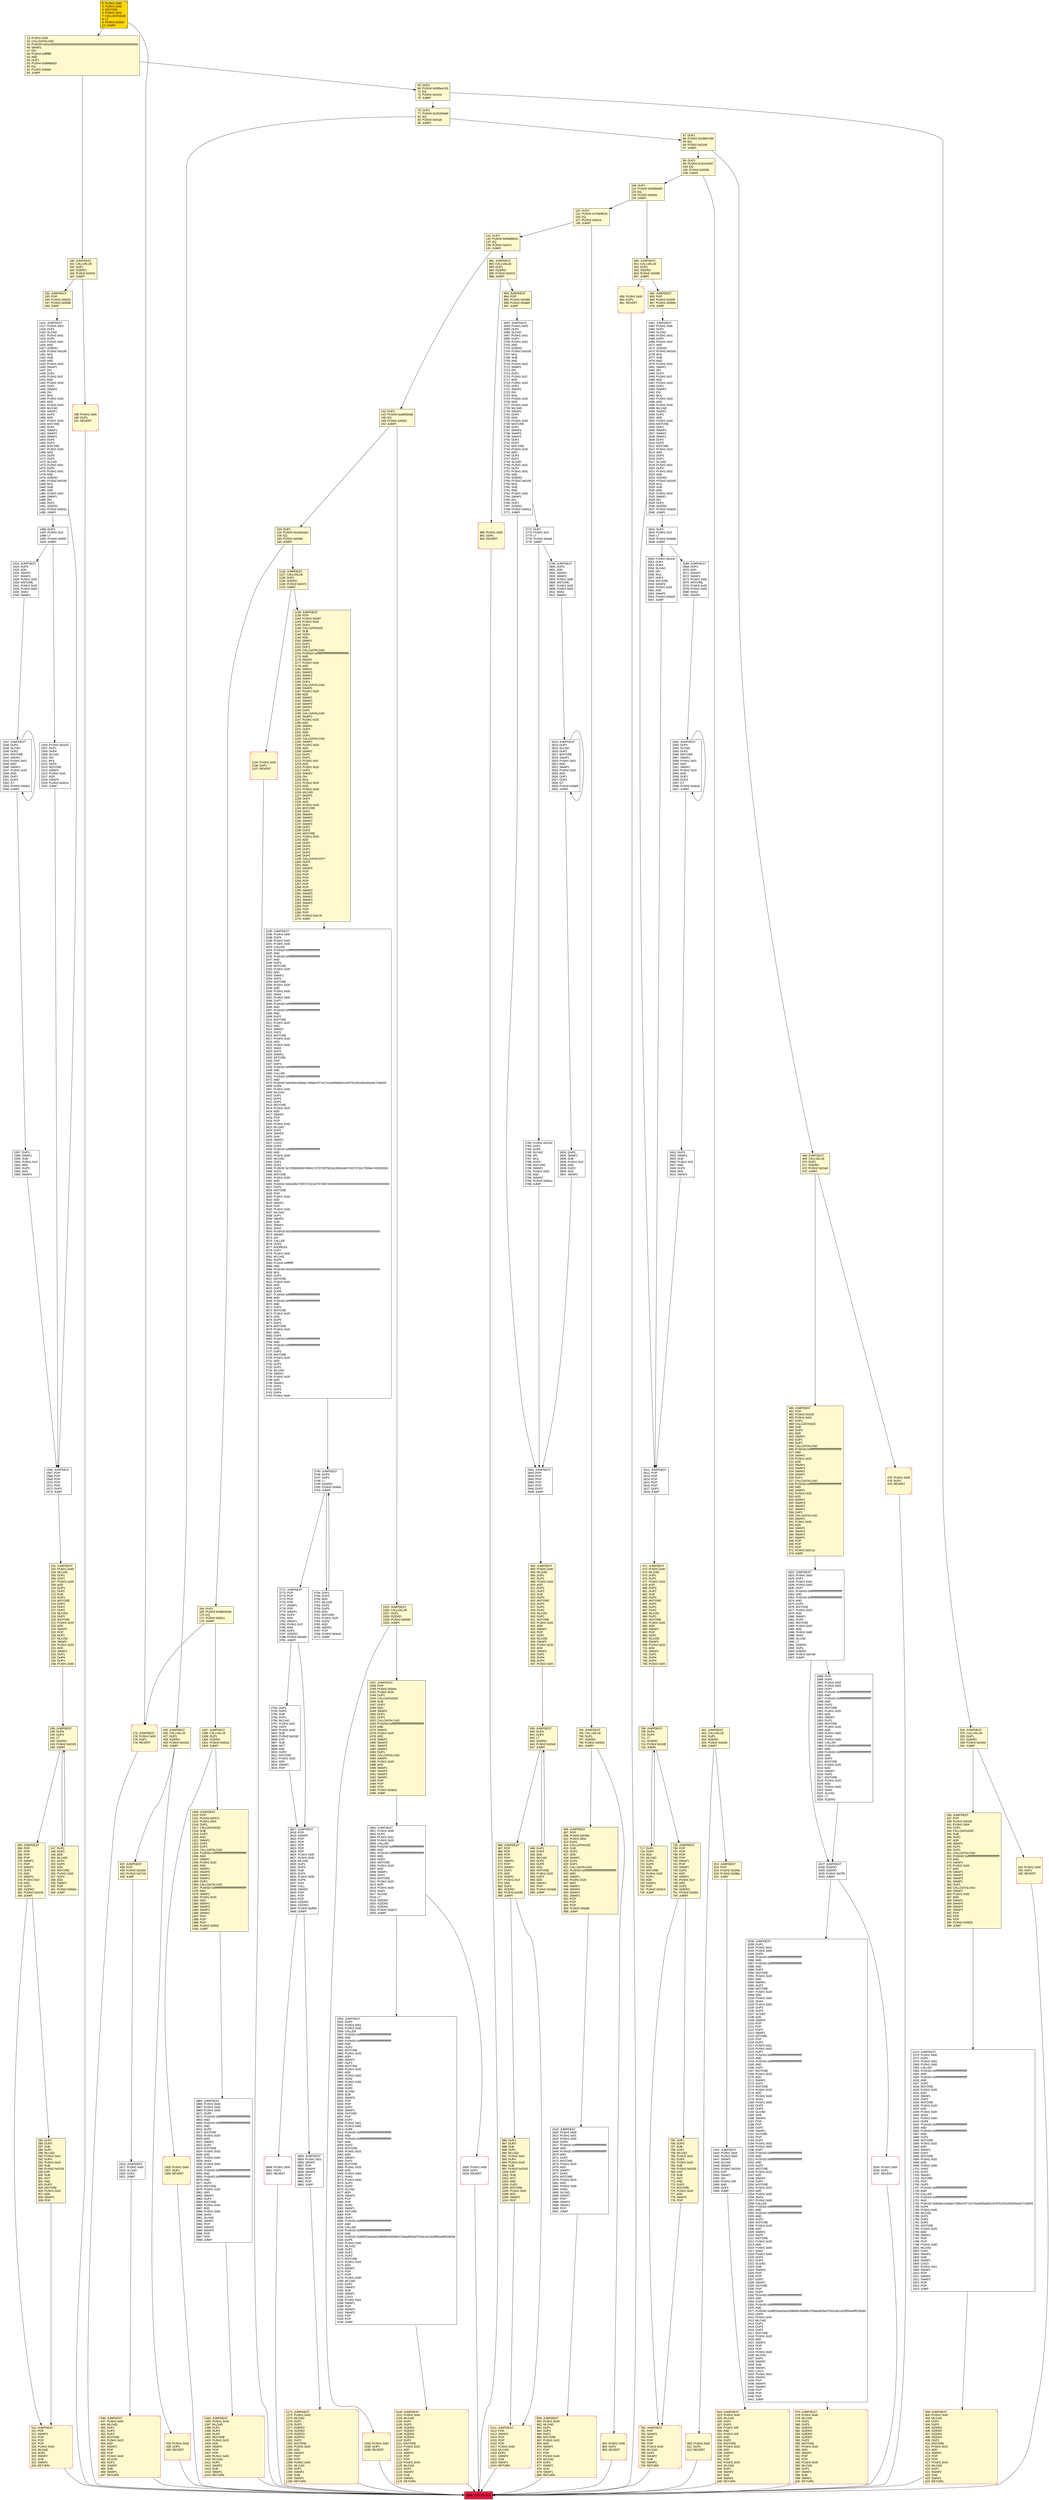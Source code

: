 digraph G {
bgcolor=transparent rankdir=UD;
node [shape=box style=filled color=black fillcolor=white fontname=arial fontcolor=black];
2541 [label="2541: DUP1\l2542: PUSH1 0x1f\l2544: LT\l2545: PUSH2 0x0a08\l2548: JUMPI\l" ];
2930 [label="2930: JUMPDEST\l2931: DUP2\l2932: PUSH1 0x01\l2934: PUSH1 0x00\l2936: CALLER\l2937: PUSH20 0xffffffffffffffffffffffffffffffffffffffff\l2958: AND\l2959: PUSH20 0xffffffffffffffffffffffffffffffffffffffff\l2980: AND\l2981: DUP2\l2982: MSTORE\l2983: PUSH1 0x20\l2985: ADD\l2986: SWAP1\l2987: DUP2\l2988: MSTORE\l2989: PUSH1 0x20\l2991: ADD\l2992: PUSH1 0x00\l2994: SHA3\l2995: PUSH1 0x00\l2997: DUP3\l2998: DUP3\l2999: SLOAD\l3000: SUB\l3001: SWAP3\l3002: POP\l3003: POP\l3004: DUP2\l3005: SWAP1\l3006: SSTORE\l3007: POP\l3008: DUP2\l3009: PUSH1 0x01\l3011: PUSH1 0x00\l3013: DUP6\l3014: PUSH20 0xffffffffffffffffffffffffffffffffffffffff\l3035: AND\l3036: PUSH20 0xffffffffffffffffffffffffffffffffffffffff\l3057: AND\l3058: DUP2\l3059: MSTORE\l3060: PUSH1 0x20\l3062: ADD\l3063: SWAP1\l3064: DUP2\l3065: MSTORE\l3066: PUSH1 0x20\l3068: ADD\l3069: PUSH1 0x00\l3071: SHA3\l3072: PUSH1 0x00\l3074: DUP3\l3075: DUP3\l3076: SLOAD\l3077: ADD\l3078: SWAP3\l3079: POP\l3080: POP\l3081: DUP2\l3082: SWAP1\l3083: SSTORE\l3084: POP\l3085: DUP3\l3086: PUSH20 0xffffffffffffffffffffffffffffffffffffffff\l3107: AND\l3108: CALLER\l3109: PUSH20 0xffffffffffffffffffffffffffffffffffffffff\l3130: AND\l3131: PUSH32 0xddf252ad1be2c89b69c2b068fc378daa952ba7f163c4a11628f55a4df523b3ef\l3164: DUP5\l3165: PUSH1 0x40\l3167: MLOAD\l3168: DUP1\l3169: DUP3\l3170: DUP2\l3171: MSTORE\l3172: PUSH1 0x20\l3174: ADD\l3175: SWAP2\l3176: POP\l3177: POP\l3178: PUSH1 0x40\l3180: MLOAD\l3181: DUP1\l3182: SWAP2\l3183: SUB\l3184: SWAP1\l3185: LOG3\l3186: PUSH1 0x01\l3188: SWAP1\l3189: POP\l3190: SWAP3\l3191: SWAP2\l3192: POP\l3193: POP\l3194: JUMP\l" ];
575 [label="575: JUMPDEST\l576: PUSH1 0x40\l578: MLOAD\l579: DUP1\l580: DUP3\l581: ISZERO\l582: ISZERO\l583: ISZERO\l584: ISZERO\l585: DUP2\l586: MSTORE\l587: PUSH1 0x20\l589: ADD\l590: SWAP2\l591: POP\l592: POP\l593: PUSH1 0x40\l595: MLOAD\l596: DUP1\l597: SWAP2\l598: SUB\l599: SWAP1\l600: RETURN\l" fillcolor=lemonchiffon shape=Msquare color=crimson ];
2611 [label="2611: JUMPDEST\l2612: POP\l2613: POP\l2614: POP\l2615: POP\l2616: POP\l2617: DUP2\l2618: JUMP\l" ];
735 [label="735: JUMPDEST\l736: POP\l737: POP\l738: POP\l739: POP\l740: SWAP1\l741: POP\l742: SWAP1\l743: DUP2\l744: ADD\l745: SWAP1\l746: PUSH1 0x1f\l748: AND\l749: DUP1\l750: ISZERO\l751: PUSH2 0x030c\l754: JUMPI\l" fillcolor=lemonchiffon ];
3853 [label="3853: JUMPDEST\l3854: PUSH1 0x01\l3856: SWAP1\l3857: POP\l3858: SWAP4\l3859: SWAP3\l3860: POP\l3861: POP\l3862: POP\l3863: JUMP\l" ];
0 [label="0: PUSH1 0x80\l2: PUSH1 0x40\l4: MSTORE\l5: PUSH1 0x04\l7: CALLDATASIZE\l8: LT\l9: PUSH2 0x00af\l12: JUMPI\l" fillcolor=lemonchiffon shape=Msquare fillcolor=gold ];
1416 [label="1416: JUMPDEST\l1417: PUSH1 0x03\l1419: DUP1\l1420: SLOAD\l1421: PUSH1 0x01\l1423: DUP2\l1424: PUSH1 0x01\l1426: AND\l1427: ISZERO\l1428: PUSH2 0x0100\l1431: MUL\l1432: SUB\l1433: AND\l1434: PUSH1 0x02\l1436: SWAP1\l1437: DIV\l1438: DUP1\l1439: PUSH1 0x1f\l1441: ADD\l1442: PUSH1 0x20\l1444: DUP1\l1445: SWAP2\l1446: DIV\l1447: MUL\l1448: PUSH1 0x20\l1450: ADD\l1451: PUSH1 0x40\l1453: MLOAD\l1454: SWAP1\l1455: DUP2\l1456: ADD\l1457: PUSH1 0x40\l1459: MSTORE\l1460: DUP1\l1461: SWAP3\l1462: SWAP2\l1463: SWAP1\l1464: DUP2\l1465: DUP2\l1466: MSTORE\l1467: PUSH1 0x20\l1469: ADD\l1470: DUP3\l1471: DUP1\l1472: SLOAD\l1473: PUSH1 0x01\l1475: DUP2\l1476: PUSH1 0x01\l1478: AND\l1479: ISZERO\l1480: PUSH2 0x0100\l1483: MUL\l1484: SUB\l1485: AND\l1486: PUSH1 0x02\l1488: SWAP1\l1489: DIV\l1490: DUP1\l1491: ISZERO\l1492: PUSH2 0x061e\l1495: JUMPI\l" ];
446 [label="446: JUMPDEST\l447: PUSH1 0x40\l449: MLOAD\l450: DUP1\l451: DUP3\l452: DUP2\l453: MSTORE\l454: PUSH1 0x20\l456: ADD\l457: SWAP2\l458: POP\l459: POP\l460: PUSH1 0x40\l462: MLOAD\l463: DUP1\l464: SWAP2\l465: SUB\l466: SWAP1\l467: RETURN\l" fillcolor=lemonchiffon shape=Msquare color=crimson ];
433 [label="433: PUSH1 0x00\l435: DUP1\l436: REVERT\l" fillcolor=lemonchiffon shape=Msquare color=crimson ];
2038 [label="2038: JUMPDEST\l2039: DUP2\l2040: PUSH1 0x01\l2042: PUSH1 0x00\l2044: DUP6\l2045: PUSH20 0xffffffffffffffffffffffffffffffffffffffff\l2066: AND\l2067: PUSH20 0xffffffffffffffffffffffffffffffffffffffff\l2088: AND\l2089: DUP2\l2090: MSTORE\l2091: PUSH1 0x20\l2093: ADD\l2094: SWAP1\l2095: DUP2\l2096: MSTORE\l2097: PUSH1 0x20\l2099: ADD\l2100: PUSH1 0x00\l2102: SHA3\l2103: PUSH1 0x00\l2105: DUP3\l2106: DUP3\l2107: SLOAD\l2108: ADD\l2109: SWAP3\l2110: POP\l2111: POP\l2112: DUP2\l2113: SWAP1\l2114: SSTORE\l2115: POP\l2116: DUP2\l2117: PUSH1 0x01\l2119: PUSH1 0x00\l2121: DUP7\l2122: PUSH20 0xffffffffffffffffffffffffffffffffffffffff\l2143: AND\l2144: PUSH20 0xffffffffffffffffffffffffffffffffffffffff\l2165: AND\l2166: DUP2\l2167: MSTORE\l2168: PUSH1 0x20\l2170: ADD\l2171: SWAP1\l2172: DUP2\l2173: MSTORE\l2174: PUSH1 0x20\l2176: ADD\l2177: PUSH1 0x00\l2179: SHA3\l2180: PUSH1 0x00\l2182: DUP3\l2183: DUP3\l2184: SLOAD\l2185: SUB\l2186: SWAP3\l2187: POP\l2188: POP\l2189: DUP2\l2190: SWAP1\l2191: SSTORE\l2192: POP\l2193: DUP2\l2194: PUSH1 0x02\l2196: PUSH1 0x00\l2198: DUP7\l2199: PUSH20 0xffffffffffffffffffffffffffffffffffffffff\l2220: AND\l2221: PUSH20 0xffffffffffffffffffffffffffffffffffffffff\l2242: AND\l2243: DUP2\l2244: MSTORE\l2245: PUSH1 0x20\l2247: ADD\l2248: SWAP1\l2249: DUP2\l2250: MSTORE\l2251: PUSH1 0x20\l2253: ADD\l2254: PUSH1 0x00\l2256: SHA3\l2257: PUSH1 0x00\l2259: CALLER\l2260: PUSH20 0xffffffffffffffffffffffffffffffffffffffff\l2281: AND\l2282: PUSH20 0xffffffffffffffffffffffffffffffffffffffff\l2303: AND\l2304: DUP2\l2305: MSTORE\l2306: PUSH1 0x20\l2308: ADD\l2309: SWAP1\l2310: DUP2\l2311: MSTORE\l2312: PUSH1 0x20\l2314: ADD\l2315: PUSH1 0x00\l2317: SHA3\l2318: PUSH1 0x00\l2320: DUP3\l2321: DUP3\l2322: SLOAD\l2323: SUB\l2324: SWAP3\l2325: POP\l2326: POP\l2327: DUP2\l2328: SWAP1\l2329: SSTORE\l2330: POP\l2331: DUP3\l2332: PUSH20 0xffffffffffffffffffffffffffffffffffffffff\l2353: AND\l2354: DUP5\l2355: PUSH20 0xffffffffffffffffffffffffffffffffffffffff\l2376: AND\l2377: PUSH32 0xddf252ad1be2c89b69c2b068fc378daa952ba7f163c4a11628f55a4df523b3ef\l2410: DUP5\l2411: PUSH1 0x40\l2413: MLOAD\l2414: DUP1\l2415: DUP3\l2416: DUP2\l2417: MSTORE\l2418: PUSH1 0x20\l2420: ADD\l2421: SWAP2\l2422: POP\l2423: POP\l2424: PUSH1 0x40\l2426: MLOAD\l2427: DUP1\l2428: SWAP2\l2429: SUB\l2430: SWAP1\l2431: LOG3\l2432: PUSH1 0x01\l2434: SWAP1\l2435: POP\l2436: SWAP4\l2437: SWAP3\l2438: POP\l2439: POP\l2440: POP\l2441: JUMP\l" ];
2568 [label="2568: JUMPDEST\l2569: DUP3\l2570: ADD\l2571: SWAP2\l2572: SWAP1\l2573: PUSH1 0x00\l2575: MSTORE\l2576: PUSH1 0x20\l2578: PUSH1 0x00\l2580: SHA3\l2581: SWAP1\l" ];
2602 [label="2602: DUP3\l2603: SWAP1\l2604: SUB\l2605: PUSH1 0x1f\l2607: AND\l2608: DUP3\l2609: ADD\l2610: SWAP2\l" ];
285 [label="285: DUP1\l286: DUP3\l287: SUB\l288: DUP1\l289: MLOAD\l290: PUSH1 0x01\l292: DUP4\l293: PUSH1 0x20\l295: SUB\l296: PUSH2 0x0100\l299: EXP\l300: SUB\l301: NOT\l302: AND\l303: DUP2\l304: MSTORE\l305: PUSH1 0x20\l307: ADD\l308: SWAP2\l309: POP\l" fillcolor=lemonchiffon ];
87 [label="87: DUP1\l88: PUSH4 0x23b872dd\l93: EQ\l94: PUSH2 0x01d4\l97: JUMPI\l" fillcolor=lemonchiffon ];
425 [label="425: JUMPDEST\l426: CALLVALUE\l427: DUP1\l428: ISZERO\l429: PUSH2 0x01b5\l432: JUMPI\l" fillcolor=lemonchiffon ];
188 [label="188: PUSH1 0x00\l190: DUP1\l191: REVERT\l" fillcolor=lemonchiffon shape=Msquare color=crimson ];
3772 [label="3772: JUMPDEST\l3773: POP\l3774: POP\l3775: POP\l3776: POP\l3777: SWAP1\l3778: POP\l3779: SWAP1\l3780: DUP2\l3781: ADD\l3782: SWAP1\l3783: PUSH1 0x1f\l3785: AND\l3786: DUP1\l3787: ISZERO\l3788: PUSH2 0x0ee9\l3791: JUMPI\l" ];
948 [label="948: DUP1\l949: DUP3\l950: ADD\l951: MLOAD\l952: DUP2\l953: DUP5\l954: ADD\l955: MSTORE\l956: PUSH1 0x20\l958: DUP2\l959: ADD\l960: SWAP1\l961: POP\l962: PUSH2 0x03ab\l965: JUMP\l" fillcolor=lemonchiffon ];
1566 [label="1566: JUMPDEST\l1567: POP\l1568: POP\l1569: POP\l1570: POP\l1571: POP\l1572: DUP2\l1573: JUMP\l" ];
2833 [label="2833: DUP3\l2834: SWAP1\l2835: SUB\l2836: PUSH1 0x1f\l2838: AND\l2839: DUP3\l2840: ADD\l2841: SWAP2\l" ];
806 [label="806: JUMPDEST\l807: POP\l808: PUSH2 0x035b\l811: PUSH1 0x04\l813: DUP1\l814: CALLDATASIZE\l815: SUB\l816: DUP2\l817: ADD\l818: SWAP1\l819: DUP1\l820: DUP1\l821: CALLDATALOAD\l822: PUSH20 0xffffffffffffffffffffffffffffffffffffffff\l843: AND\l844: SWAP1\l845: PUSH1 0x20\l847: ADD\l848: SWAP1\l849: SWAP3\l850: SWAP2\l851: SWAP1\l852: POP\l853: POP\l854: POP\l855: PUSH2 0x0a3b\l858: JUMP\l" fillcolor=lemonchiffon ];
2842 [label="2842: JUMPDEST\l2843: POP\l2844: POP\l2845: POP\l2846: POP\l2847: POP\l2848: DUP2\l2849: JUMP\l" ];
1557 [label="1557: DUP3\l1558: SWAP1\l1559: SUB\l1560: PUSH1 0x1f\l1562: AND\l1563: DUP3\l1564: ADD\l1565: SWAP2\l" ];
2780 [label="2780: PUSH2 0x0100\l2783: DUP1\l2784: DUP4\l2785: SLOAD\l2786: DIV\l2787: MUL\l2788: DUP4\l2789: MSTORE\l2790: SWAP2\l2791: PUSH1 0x20\l2793: ADD\l2794: SWAP2\l2795: PUSH2 0x0b1a\l2798: JUMP\l" ];
142 [label="142: DUP1\l143: PUSH4 0xa9059cbb\l148: EQ\l149: PUSH2 0x0401\l152: JUMPI\l" fillcolor=lemonchiffon ];
671 [label="671: JUMPDEST\l672: PUSH1 0x40\l674: MLOAD\l675: DUP1\l676: DUP1\l677: PUSH1 0x20\l679: ADD\l680: DUP3\l681: DUP2\l682: SUB\l683: DUP3\l684: MSTORE\l685: DUP4\l686: DUP2\l687: DUP2\l688: MLOAD\l689: DUP2\l690: MSTORE\l691: PUSH1 0x20\l693: ADD\l694: SWAP2\l695: POP\l696: DUP1\l697: MLOAD\l698: SWAP1\l699: PUSH1 0x20\l701: ADD\l702: SWAP1\l703: DUP1\l704: DUP4\l705: DUP4\l706: PUSH1 0x00\l" fillcolor=lemonchiffon ];
3195 [label="3195: JUMPDEST\l3196: PUSH1 0x00\l3198: DUP3\l3199: PUSH1 0x02\l3201: PUSH1 0x00\l3203: CALLER\l3204: PUSH20 0xffffffffffffffffffffffffffffffffffffffff\l3225: AND\l3226: PUSH20 0xffffffffffffffffffffffffffffffffffffffff\l3247: AND\l3248: DUP2\l3249: MSTORE\l3250: PUSH1 0x20\l3252: ADD\l3253: SWAP1\l3254: DUP2\l3255: MSTORE\l3256: PUSH1 0x20\l3258: ADD\l3259: PUSH1 0x00\l3261: SHA3\l3262: PUSH1 0x00\l3264: DUP7\l3265: PUSH20 0xffffffffffffffffffffffffffffffffffffffff\l3286: AND\l3287: PUSH20 0xffffffffffffffffffffffffffffffffffffffff\l3308: AND\l3309: DUP2\l3310: MSTORE\l3311: PUSH1 0x20\l3313: ADD\l3314: SWAP1\l3315: DUP2\l3316: MSTORE\l3317: PUSH1 0x20\l3319: ADD\l3320: PUSH1 0x00\l3322: SHA3\l3323: DUP2\l3324: SWAP1\l3325: SSTORE\l3326: POP\l3327: DUP4\l3328: PUSH20 0xffffffffffffffffffffffffffffffffffffffff\l3349: AND\l3350: CALLER\l3351: PUSH20 0xffffffffffffffffffffffffffffffffffffffff\l3372: AND\l3373: PUSH32 0x8c5be1e5ebec7d5bd14f71427d1e84f3dd0314c0f7b2291e5b200ac8c7c3b925\l3406: DUP6\l3407: PUSH1 0x40\l3409: MLOAD\l3410: DUP1\l3411: DUP3\l3412: DUP2\l3413: MSTORE\l3414: PUSH1 0x20\l3416: ADD\l3417: SWAP2\l3418: POP\l3419: POP\l3420: PUSH1 0x40\l3422: MLOAD\l3423: DUP1\l3424: SWAP2\l3425: SUB\l3426: SWAP1\l3427: LOG3\l3428: DUP4\l3429: PUSH20 0xffffffffffffffffffffffffffffffffffffffff\l3450: AND\l3451: PUSH1 0x40\l3453: MLOAD\l3454: DUP1\l3455: DUP1\l3456: PUSH32 0x72656365697665417070726f76616c28616464726573732c75696e743235362c\l3489: DUP2\l3490: MSTORE\l3491: PUSH1 0x20\l3493: ADD\l3494: PUSH32 0x616464726573732c627974657329000000000000000000000000000000000000\l3527: DUP2\l3528: MSTORE\l3529: POP\l3530: PUSH1 0x2e\l3532: ADD\l3533: SWAP1\l3534: POP\l3535: PUSH1 0x40\l3537: MLOAD\l3538: DUP1\l3539: SWAP2\l3540: SUB\l3541: SWAP1\l3542: SHA3\l3543: PUSH29 0x0100000000000000000000000000000000000000000000000000000000\l3573: SWAP1\l3574: DIV\l3575: CALLER\l3576: DUP6\l3577: ADDRESS\l3578: DUP7\l3579: PUSH1 0x40\l3581: MLOAD\l3582: DUP6\l3583: PUSH4 0xffffffff\l3588: AND\l3589: PUSH29 0x0100000000000000000000000000000000000000000000000000000000\l3619: MUL\l3620: DUP2\l3621: MSTORE\l3622: PUSH1 0x04\l3624: ADD\l3625: DUP1\l3626: DUP6\l3627: PUSH20 0xffffffffffffffffffffffffffffffffffffffff\l3648: AND\l3649: PUSH20 0xffffffffffffffffffffffffffffffffffffffff\l3670: AND\l3671: DUP2\l3672: MSTORE\l3673: PUSH1 0x20\l3675: ADD\l3676: DUP5\l3677: DUP2\l3678: MSTORE\l3679: PUSH1 0x20\l3681: ADD\l3682: DUP4\l3683: PUSH20 0xffffffffffffffffffffffffffffffffffffffff\l3704: AND\l3705: PUSH20 0xffffffffffffffffffffffffffffffffffffffff\l3726: AND\l3727: DUP2\l3728: MSTORE\l3729: PUSH1 0x20\l3731: ADD\l3732: DUP3\l3733: DUP1\l3734: MLOAD\l3735: SWAP1\l3736: PUSH1 0x20\l3738: ADD\l3739: SWAP1\l3740: DUP1\l3741: DUP4\l3742: DUP4\l3743: PUSH1 0x00\l" ];
3745 [label="3745: JUMPDEST\l3746: DUP4\l3747: DUP2\l3748: LT\l3749: ISZERO\l3750: PUSH2 0x0ebc\l3753: JUMPI\l" ];
658 [label="658: PUSH1 0x00\l660: DUP1\l661: REVERT\l" fillcolor=lemonchiffon shape=Msquare color=crimson ];
902 [label="902: JUMPDEST\l903: PUSH1 0x40\l905: MLOAD\l906: DUP1\l907: DUP1\l908: PUSH1 0x20\l910: ADD\l911: DUP3\l912: DUP2\l913: SUB\l914: DUP3\l915: MSTORE\l916: DUP4\l917: DUP2\l918: DUP2\l919: MLOAD\l920: DUP2\l921: MSTORE\l922: PUSH1 0x20\l924: ADD\l925: SWAP2\l926: POP\l927: DUP1\l928: MLOAD\l929: SWAP1\l930: PUSH1 0x20\l932: ADD\l933: SWAP1\l934: DUP1\l935: DUP4\l936: DUP4\l937: PUSH1 0x00\l" fillcolor=lemonchiffon ];
601 [label="601: JUMPDEST\l602: CALLVALUE\l603: DUP1\l604: ISZERO\l605: PUSH2 0x0265\l608: JUMPI\l" fillcolor=lemonchiffon ];
76 [label="76: DUP1\l77: PUSH4 0x18160ddd\l82: EQ\l83: PUSH2 0x01a9\l86: JUMPI\l" fillcolor=lemonchiffon ];
192 [label="192: JUMPDEST\l193: POP\l194: PUSH2 0x00c9\l197: PUSH2 0x0588\l200: JUMP\l" fillcolor=lemonchiffon ];
1025 [label="1025: JUMPDEST\l1026: CALLVALUE\l1027: DUP1\l1028: ISZERO\l1029: PUSH2 0x040d\l1032: JUMPI\l" fillcolor=lemonchiffon ];
939 [label="939: JUMPDEST\l940: DUP4\l941: DUP2\l942: LT\l943: ISZERO\l944: PUSH2 0x03c6\l947: JUMPI\l" fillcolor=lemonchiffon ];
1126 [label="1126: JUMPDEST\l1127: CALLVALUE\l1128: DUP1\l1129: ISZERO\l1130: PUSH2 0x0472\l1133: JUMPI\l" fillcolor=lemonchiffon ];
2461 [label="2461: JUMPDEST\l2462: PUSH1 0x06\l2464: DUP1\l2465: SLOAD\l2466: PUSH1 0x01\l2468: DUP2\l2469: PUSH1 0x01\l2471: AND\l2472: ISZERO\l2473: PUSH2 0x0100\l2476: MUL\l2477: SUB\l2478: AND\l2479: PUSH1 0x02\l2481: SWAP1\l2482: DIV\l2483: DUP1\l2484: PUSH1 0x1f\l2486: ADD\l2487: PUSH1 0x20\l2489: DUP1\l2490: SWAP2\l2491: DIV\l2492: MUL\l2493: PUSH1 0x20\l2495: ADD\l2496: PUSH1 0x40\l2498: MLOAD\l2499: SWAP1\l2500: DUP2\l2501: ADD\l2502: PUSH1 0x40\l2504: MSTORE\l2505: DUP1\l2506: SWAP3\l2507: SWAP2\l2508: SWAP1\l2509: DUP2\l2510: DUP2\l2511: MSTORE\l2512: PUSH1 0x20\l2514: ADD\l2515: DUP3\l2516: DUP1\l2517: SLOAD\l2518: PUSH1 0x01\l2520: DUP2\l2521: PUSH1 0x01\l2523: AND\l2524: ISZERO\l2525: PUSH2 0x0100\l2528: MUL\l2529: SUB\l2530: AND\l2531: PUSH1 0x02\l2533: SWAP1\l2534: DIV\l2535: DUP1\l2536: ISZERO\l2537: PUSH2 0x0a33\l2540: JUMPI\l" ];
662 [label="662: JUMPDEST\l663: POP\l664: PUSH2 0x029f\l667: PUSH2 0x099d\l670: JUMP\l" fillcolor=lemonchiffon ];
1898 [label="1898: POP\l1899: DUP2\l1900: PUSH1 0x02\l1902: PUSH1 0x00\l1904: DUP7\l1905: PUSH20 0xffffffffffffffffffffffffffffffffffffffff\l1926: AND\l1927: PUSH20 0xffffffffffffffffffffffffffffffffffffffff\l1948: AND\l1949: DUP2\l1950: MSTORE\l1951: PUSH1 0x20\l1953: ADD\l1954: SWAP1\l1955: DUP2\l1956: MSTORE\l1957: PUSH1 0x20\l1959: ADD\l1960: PUSH1 0x00\l1962: SHA3\l1963: PUSH1 0x00\l1965: CALLER\l1966: PUSH20 0xffffffffffffffffffffffffffffffffffffffff\l1987: AND\l1988: PUSH20 0xffffffffffffffffffffffffffffffffffffffff\l2009: AND\l2010: DUP2\l2011: MSTORE\l2012: PUSH1 0x20\l2014: ADD\l2015: SWAP1\l2016: DUP2\l2017: MSTORE\l2018: PUSH1 0x20\l2020: ADD\l2021: PUSH1 0x00\l2023: SHA3\l2024: SLOAD\l2025: LT\l2026: ISZERO\l" ];
2442 [label="2442: JUMPDEST\l2443: PUSH1 0x04\l2445: PUSH1 0x00\l2447: SWAP1\l2448: SLOAD\l2449: SWAP1\l2450: PUSH2 0x0100\l2453: EXP\l2454: SWAP1\l2455: DIV\l2456: PUSH1 0xff\l2458: AND\l2459: DUP2\l2460: JUMP\l" ];
153 [label="153: DUP1\l154: PUSH4 0xcae9ca51\l159: EQ\l160: PUSH2 0x0466\l163: JUMPI\l" fillcolor=lemonchiffon ];
2034 [label="2034: PUSH1 0x00\l2036: DUP1\l2037: REVERT\l" shape=Msquare color=crimson ];
1309 [label="1309: JUMPDEST\l1310: POP\l1311: PUSH2 0x0572\l1314: PUSH1 0x04\l1316: DUP1\l1317: CALLDATASIZE\l1318: SUB\l1319: DUP2\l1320: ADD\l1321: SWAP1\l1322: DUP1\l1323: DUP1\l1324: CALLDATALOAD\l1325: PUSH20 0xffffffffffffffffffffffffffffffffffffffff\l1346: AND\l1347: SWAP1\l1348: PUSH1 0x20\l1350: ADD\l1351: SWAP1\l1352: SWAP3\l1353: SWAP2\l1354: SWAP1\l1355: DUP1\l1356: CALLDATALOAD\l1357: PUSH20 0xffffffffffffffffffffffffffffffffffffffff\l1378: AND\l1379: SWAP1\l1380: PUSH1 0x20\l1382: ADD\l1383: SWAP1\l1384: SWAP3\l1385: SWAP2\l1386: SWAP1\l1387: POP\l1388: POP\l1389: POP\l1390: PUSH2 0x0f18\l1393: JUMP\l" fillcolor=lemonchiffon ];
98 [label="98: DUP1\l99: PUSH4 0x313ce567\l104: EQ\l105: PUSH2 0x0259\l108: JUMPI\l" fillcolor=lemonchiffon ];
881 [label="881: JUMPDEST\l882: CALLVALUE\l883: DUP1\l884: ISZERO\l885: PUSH2 0x037d\l888: JUMPI\l" fillcolor=lemonchiffon ];
1297 [label="1297: JUMPDEST\l1298: CALLVALUE\l1299: DUP1\l1300: ISZERO\l1301: PUSH2 0x051d\l1304: JUMPI\l" fillcolor=lemonchiffon ];
1011 [label="1011: JUMPDEST\l1012: POP\l1013: SWAP3\l1014: POP\l1015: POP\l1016: POP\l1017: PUSH1 0x40\l1019: MLOAD\l1020: DUP1\l1021: SWAP2\l1022: SUB\l1023: SWAP1\l1024: RETURN\l" fillcolor=lemonchiffon shape=Msquare color=crimson ];
1138 [label="1138: JUMPDEST\l1139: POP\l1140: PUSH2 0x04f7\l1143: PUSH1 0x04\l1145: DUP1\l1146: CALLDATASIZE\l1147: SUB\l1148: DUP2\l1149: ADD\l1150: SWAP1\l1151: DUP1\l1152: DUP1\l1153: CALLDATALOAD\l1154: PUSH20 0xffffffffffffffffffffffffffffffffffffffff\l1175: AND\l1176: SWAP1\l1177: PUSH1 0x20\l1179: ADD\l1180: SWAP1\l1181: SWAP3\l1182: SWAP2\l1183: SWAP1\l1184: DUP1\l1185: CALLDATALOAD\l1186: SWAP1\l1187: PUSH1 0x20\l1189: ADD\l1190: SWAP1\l1191: SWAP3\l1192: SWAP2\l1193: SWAP1\l1194: DUP1\l1195: CALLDATALOAD\l1196: SWAP1\l1197: PUSH1 0x20\l1199: ADD\l1200: SWAP1\l1201: DUP3\l1202: ADD\l1203: DUP1\l1204: CALLDATALOAD\l1205: SWAP1\l1206: PUSH1 0x20\l1208: ADD\l1209: SWAP1\l1210: DUP1\l1211: DUP1\l1212: PUSH1 0x1f\l1214: ADD\l1215: PUSH1 0x20\l1217: DUP1\l1218: SWAP2\l1219: DIV\l1220: MUL\l1221: PUSH1 0x20\l1223: ADD\l1224: PUSH1 0x40\l1226: MLOAD\l1227: SWAP1\l1228: DUP2\l1229: ADD\l1230: PUSH1 0x40\l1232: MSTORE\l1233: DUP1\l1234: SWAP4\l1235: SWAP3\l1236: SWAP2\l1237: SWAP1\l1238: DUP2\l1239: DUP2\l1240: MSTORE\l1241: PUSH1 0x20\l1243: ADD\l1244: DUP4\l1245: DUP4\l1246: DUP1\l1247: DUP3\l1248: DUP5\l1249: CALLDATACOPY\l1250: DUP3\l1251: ADD\l1252: SWAP2\l1253: POP\l1254: POP\l1255: POP\l1256: POP\l1257: POP\l1258: POP\l1259: SWAP2\l1260: SWAP3\l1261: SWAP2\l1262: SWAP3\l1263: SWAP1\l1264: POP\l1265: POP\l1266: POP\l1267: PUSH2 0x0c7b\l1270: JUMP\l" fillcolor=lemonchiffon ];
2582 [label="2582: JUMPDEST\l2583: DUP2\l2584: SLOAD\l2585: DUP2\l2586: MSTORE\l2587: SWAP1\l2588: PUSH1 0x01\l2590: ADD\l2591: SWAP1\l2592: PUSH1 0x20\l2594: ADD\l2595: DUP1\l2596: DUP4\l2597: GT\l2598: PUSH2 0x0a16\l2601: JUMPI\l" ];
1100 [label="1100: JUMPDEST\l1101: PUSH1 0x40\l1103: MLOAD\l1104: DUP1\l1105: DUP3\l1106: ISZERO\l1107: ISZERO\l1108: ISZERO\l1109: ISZERO\l1110: DUP2\l1111: MSTORE\l1112: PUSH1 0x20\l1114: ADD\l1115: SWAP2\l1116: POP\l1117: POP\l1118: PUSH1 0x40\l1120: MLOAD\l1121: DUP1\l1122: SWAP2\l1123: SUB\l1124: SWAP1\l1125: RETURN\l" fillcolor=lemonchiffon shape=Msquare color=crimson ];
2027 [label="2027: JUMPDEST\l2028: ISZERO\l2029: ISZERO\l2030: PUSH2 0x07f6\l2033: JUMPI\l" ];
201 [label="201: JUMPDEST\l202: PUSH1 0x40\l204: MLOAD\l205: DUP1\l206: DUP1\l207: PUSH1 0x20\l209: ADD\l210: DUP3\l211: DUP2\l212: SUB\l213: DUP3\l214: MSTORE\l215: DUP4\l216: DUP2\l217: DUP2\l218: MLOAD\l219: DUP2\l220: MSTORE\l221: PUSH1 0x20\l223: ADD\l224: SWAP2\l225: POP\l226: DUP1\l227: MLOAD\l228: SWAP1\l229: PUSH1 0x20\l231: ADD\l232: SWAP1\l233: DUP1\l234: DUP4\l235: DUP4\l236: PUSH1 0x00\l" fillcolor=lemonchiffon ];
1037 [label="1037: JUMPDEST\l1038: POP\l1039: PUSH2 0x044c\l1042: PUSH1 0x04\l1044: DUP1\l1045: CALLDATASIZE\l1046: SUB\l1047: DUP2\l1048: ADD\l1049: SWAP1\l1050: DUP1\l1051: DUP1\l1052: CALLDATALOAD\l1053: PUSH20 0xffffffffffffffffffffffffffffffffffffffff\l1074: AND\l1075: SWAP1\l1076: PUSH1 0x20\l1078: ADD\l1079: SWAP1\l1080: SWAP3\l1081: SWAP2\l1082: SWAP1\l1083: DUP1\l1084: CALLDATALOAD\l1085: SWAP1\l1086: PUSH1 0x20\l1088: ADD\l1089: SWAP1\l1090: SWAP3\l1091: SWAP2\l1092: SWAP1\l1093: POP\l1094: POP\l1095: POP\l1096: PUSH2 0x0b22\l1099: JUMP\l" fillcolor=lemonchiffon ];
476 [label="476: PUSH1 0x00\l478: DUP1\l479: REVERT\l" fillcolor=lemonchiffon shape=Msquare color=crimson ];
3864 [label="3864: JUMPDEST\l3865: PUSH1 0x00\l3867: PUSH1 0x02\l3869: PUSH1 0x00\l3871: DUP5\l3872: PUSH20 0xffffffffffffffffffffffffffffffffffffffff\l3893: AND\l3894: PUSH20 0xffffffffffffffffffffffffffffffffffffffff\l3915: AND\l3916: DUP2\l3917: MSTORE\l3918: PUSH1 0x20\l3920: ADD\l3921: SWAP1\l3922: DUP2\l3923: MSTORE\l3924: PUSH1 0x20\l3926: ADD\l3927: PUSH1 0x00\l3929: SHA3\l3930: PUSH1 0x00\l3932: DUP4\l3933: PUSH20 0xffffffffffffffffffffffffffffffffffffffff\l3954: AND\l3955: PUSH20 0xffffffffffffffffffffffffffffffffffffffff\l3976: AND\l3977: DUP2\l3978: MSTORE\l3979: PUSH1 0x20\l3981: ADD\l3982: SWAP1\l3983: DUP2\l3984: MSTORE\l3985: PUSH1 0x20\l3987: ADD\l3988: PUSH1 0x00\l3990: SHA3\l3991: SLOAD\l3992: SWAP1\l3993: POP\l3994: SWAP3\l3995: SWAP2\l3996: POP\l3997: POP\l3998: JUMP\l" ];
802 [label="802: PUSH1 0x00\l804: DUP1\l805: REVERT\l" fillcolor=lemonchiffon shape=Msquare color=crimson ];
2549 [label="2549: PUSH2 0x0100\l2552: DUP1\l2553: DUP4\l2554: SLOAD\l2555: DIV\l2556: MUL\l2557: DUP4\l2558: MSTORE\l2559: SWAP2\l2560: PUSH1 0x20\l2562: ADD\l2563: SWAP2\l2564: PUSH2 0x0a33\l2567: JUMP\l" ];
780 [label="780: JUMPDEST\l781: POP\l782: SWAP3\l783: POP\l784: POP\l785: POP\l786: PUSH1 0x40\l788: MLOAD\l789: DUP1\l790: SWAP2\l791: SUB\l792: SWAP1\l793: RETURN\l" fillcolor=lemonchiffon shape=Msquare color=crimson ];
2850 [label="2850: JUMPDEST\l2851: PUSH1 0x00\l2853: DUP2\l2854: PUSH1 0x01\l2856: PUSH1 0x00\l2858: CALLER\l2859: PUSH20 0xffffffffffffffffffffffffffffffffffffffff\l2880: AND\l2881: PUSH20 0xffffffffffffffffffffffffffffffffffffffff\l2902: AND\l2903: DUP2\l2904: MSTORE\l2905: PUSH1 0x20\l2907: ADD\l2908: SWAP1\l2909: DUP2\l2910: MSTORE\l2911: PUSH1 0x20\l2913: ADD\l2914: PUSH1 0x00\l2916: SHA3\l2917: SLOAD\l2918: LT\l2919: ISZERO\l2920: ISZERO\l2921: ISZERO\l2922: PUSH2 0x0b72\l2925: JUMPI\l" ];
708 [label="708: JUMPDEST\l709: DUP4\l710: DUP2\l711: LT\l712: ISZERO\l713: PUSH2 0x02df\l716: JUMPI\l" fillcolor=lemonchiffon ];
613 [label="613: JUMPDEST\l614: POP\l615: PUSH2 0x026e\l618: PUSH2 0x098a\l621: JUMP\l" fillcolor=lemonchiffon ];
1822 [label="1822: JUMPDEST\l1823: PUSH1 0x00\l1825: DUP2\l1826: PUSH1 0x01\l1828: PUSH1 0x00\l1830: DUP7\l1831: PUSH20 0xffffffffffffffffffffffffffffffffffffffff\l1852: AND\l1853: PUSH20 0xffffffffffffffffffffffffffffffffffffffff\l1874: AND\l1875: DUP2\l1876: MSTORE\l1877: PUSH1 0x20\l1879: ADD\l1880: SWAP1\l1881: DUP2\l1882: MSTORE\l1883: PUSH1 0x20\l1885: ADD\l1886: PUSH1 0x00\l1888: SHA3\l1889: SLOAD\l1890: LT\l1891: ISZERO\l1892: DUP1\l1893: ISZERO\l1894: PUSH2 0x07eb\l1897: JUMPI\l" ];
3999 [label="3999: EXIT BLOCK\l" fillcolor=crimson ];
794 [label="794: JUMPDEST\l795: CALLVALUE\l796: DUP1\l797: ISZERO\l798: PUSH2 0x0326\l801: JUMPI\l" fillcolor=lemonchiffon ];
893 [label="893: JUMPDEST\l894: POP\l895: PUSH2 0x0386\l898: PUSH2 0x0a84\l901: JUMP\l" fillcolor=lemonchiffon ];
120 [label="120: DUP1\l121: PUSH4 0x70a08231\l126: EQ\l127: PUSH2 0x031a\l130: JUMPI\l" fillcolor=lemonchiffon ];
1033 [label="1033: PUSH1 0x00\l1035: DUP1\l1036: REVERT\l" fillcolor=lemonchiffon shape=Msquare color=crimson ];
2772 [label="2772: DUP1\l2773: PUSH1 0x1f\l2775: LT\l2776: PUSH2 0x0aef\l2779: JUMPI\l" ];
3849 [label="3849: PUSH1 0x00\l3851: DUP1\l3852: REVERT\l" shape=Msquare color=crimson ];
1816 [label="1816: JUMPDEST\l1817: PUSH1 0x00\l1819: SLOAD\l1820: DUP2\l1821: JUMP\l" ];
175 [label="175: JUMPDEST\l176: PUSH1 0x00\l178: DUP1\l179: REVERT\l" fillcolor=lemonchiffon shape=Msquare color=crimson ];
1537 [label="1537: JUMPDEST\l1538: DUP2\l1539: SLOAD\l1540: DUP2\l1541: MSTORE\l1542: SWAP1\l1543: PUSH1 0x01\l1545: ADD\l1546: SWAP1\l1547: PUSH1 0x20\l1549: ADD\l1550: DUP1\l1551: DUP4\l1552: GT\l1553: PUSH2 0x0601\l1556: JUMPI\l" ];
310 [label="310: JUMPDEST\l311: POP\l312: SWAP3\l313: POP\l314: POP\l315: POP\l316: PUSH1 0x40\l318: MLOAD\l319: DUP1\l320: SWAP2\l321: SUB\l322: SWAP1\l323: RETURN\l" fillcolor=lemonchiffon shape=Msquare color=crimson ];
399 [label="399: JUMPDEST\l400: PUSH1 0x40\l402: MLOAD\l403: DUP1\l404: DUP3\l405: ISZERO\l406: ISZERO\l407: ISZERO\l408: ISZERO\l409: DUP2\l410: MSTORE\l411: PUSH1 0x20\l413: ADD\l414: SWAP2\l415: POP\l416: POP\l417: PUSH1 0x40\l419: MLOAD\l420: DUP1\l421: SWAP2\l422: SUB\l423: SWAP1\l424: RETURN\l" fillcolor=lemonchiffon shape=Msquare color=crimson ];
1305 [label="1305: PUSH1 0x00\l1307: DUP1\l1308: REVERT\l" fillcolor=lemonchiffon shape=Msquare color=crimson ];
265 [label="265: JUMPDEST\l266: POP\l267: POP\l268: POP\l269: POP\l270: SWAP1\l271: POP\l272: SWAP1\l273: DUP2\l274: ADD\l275: SWAP1\l276: PUSH1 0x1f\l278: AND\l279: DUP1\l280: ISZERO\l281: PUSH2 0x0136\l284: JUMPI\l" fillcolor=lemonchiffon ];
1504 [label="1504: PUSH2 0x0100\l1507: DUP1\l1508: DUP4\l1509: SLOAD\l1510: DIV\l1511: MUL\l1512: DUP4\l1513: MSTORE\l1514: SWAP2\l1515: PUSH1 0x20\l1517: ADD\l1518: SWAP2\l1519: PUSH2 0x061e\l1522: JUMP\l" ];
3754 [label="3754: DUP1\l3755: DUP3\l3756: ADD\l3757: MLOAD\l3758: DUP2\l3759: DUP5\l3760: ADD\l3761: MSTORE\l3762: PUSH1 0x20\l3764: DUP2\l3765: ADD\l3766: SWAP1\l3767: POP\l3768: PUSH2 0x0ea1\l3771: JUMP\l" ];
609 [label="609: PUSH1 0x00\l611: DUP1\l612: REVERT\l" fillcolor=lemonchiffon shape=Msquare color=crimson ];
1394 [label="1394: JUMPDEST\l1395: PUSH1 0x40\l1397: MLOAD\l1398: DUP1\l1399: DUP3\l1400: DUP2\l1401: MSTORE\l1402: PUSH1 0x20\l1404: ADD\l1405: SWAP2\l1406: POP\l1407: POP\l1408: PUSH1 0x40\l1410: MLOAD\l1411: DUP1\l1412: SWAP2\l1413: SUB\l1414: SWAP1\l1415: RETURN\l" fillcolor=lemonchiffon shape=Msquare color=crimson ];
650 [label="650: JUMPDEST\l651: CALLVALUE\l652: DUP1\l653: ISZERO\l654: PUSH2 0x0296\l657: JUMPI\l" fillcolor=lemonchiffon ];
468 [label="468: JUMPDEST\l469: CALLVALUE\l470: DUP1\l471: ISZERO\l472: PUSH2 0x01e0\l475: JUMPI\l" fillcolor=lemonchiffon ];
1271 [label="1271: JUMPDEST\l1272: PUSH1 0x40\l1274: MLOAD\l1275: DUP1\l1276: DUP3\l1277: ISZERO\l1278: ISZERO\l1279: ISZERO\l1280: ISZERO\l1281: DUP2\l1282: MSTORE\l1283: PUSH1 0x20\l1285: ADD\l1286: SWAP2\l1287: POP\l1288: POP\l1289: PUSH1 0x40\l1291: MLOAD\l1292: DUP1\l1293: SWAP2\l1294: SUB\l1295: SWAP1\l1296: RETURN\l" fillcolor=lemonchiffon shape=Msquare color=crimson ];
2692 [label="2692: JUMPDEST\l2693: PUSH1 0x05\l2695: DUP1\l2696: SLOAD\l2697: PUSH1 0x01\l2699: DUP2\l2700: PUSH1 0x01\l2702: AND\l2703: ISZERO\l2704: PUSH2 0x0100\l2707: MUL\l2708: SUB\l2709: AND\l2710: PUSH1 0x02\l2712: SWAP1\l2713: DIV\l2714: DUP1\l2715: PUSH1 0x1f\l2717: ADD\l2718: PUSH1 0x20\l2720: DUP1\l2721: SWAP2\l2722: DIV\l2723: MUL\l2724: PUSH1 0x20\l2726: ADD\l2727: PUSH1 0x40\l2729: MLOAD\l2730: SWAP1\l2731: DUP2\l2732: ADD\l2733: PUSH1 0x40\l2735: MSTORE\l2736: DUP1\l2737: SWAP3\l2738: SWAP2\l2739: SWAP1\l2740: DUP2\l2741: DUP2\l2742: MSTORE\l2743: PUSH1 0x20\l2745: ADD\l2746: DUP3\l2747: DUP1\l2748: SLOAD\l2749: PUSH1 0x01\l2751: DUP2\l2752: PUSH1 0x01\l2754: AND\l2755: ISZERO\l2756: PUSH2 0x0100\l2759: MUL\l2760: SUB\l2761: AND\l2762: PUSH1 0x02\l2764: SWAP1\l2765: DIV\l2766: DUP1\l2767: ISZERO\l2768: PUSH2 0x0b1a\l2771: JUMPI\l" ];
1134 [label="1134: PUSH1 0x00\l1136: DUP1\l1137: REVERT\l" fillcolor=lemonchiffon shape=Msquare color=crimson ];
2926 [label="2926: PUSH1 0x00\l2928: DUP1\l2929: REVERT\l" shape=Msquare color=crimson ];
3817 [label="3817: JUMPDEST\l3818: POP\l3819: SWAP5\l3820: POP\l3821: POP\l3822: POP\l3823: POP\l3824: POP\l3825: PUSH1 0x00\l3827: PUSH1 0x40\l3829: MLOAD\l3830: DUP1\l3831: DUP4\l3832: SUB\l3833: DUP2\l3834: PUSH1 0x00\l3836: DUP8\l3837: GAS\l3838: CALL\l3839: SWAP3\l3840: POP\l3841: POP\l3842: POP\l3843: ISZERO\l3844: ISZERO\l3845: PUSH2 0x0f0d\l3848: JUMPI\l" ];
966 [label="966: JUMPDEST\l967: POP\l968: POP\l969: POP\l970: POP\l971: SWAP1\l972: POP\l973: SWAP1\l974: DUP2\l975: ADD\l976: SWAP1\l977: PUSH1 0x1f\l979: AND\l980: DUP1\l981: ISZERO\l982: PUSH2 0x03f3\l985: JUMPI\l" fillcolor=lemonchiffon ];
986 [label="986: DUP1\l987: DUP3\l988: SUB\l989: DUP1\l990: MLOAD\l991: PUSH1 0x01\l993: DUP4\l994: PUSH1 0x20\l996: SUB\l997: PUSH2 0x0100\l1000: EXP\l1001: SUB\l1002: NOT\l1003: AND\l1004: DUP2\l1005: MSTORE\l1006: PUSH1 0x20\l1008: ADD\l1009: SWAP2\l1010: POP\l" fillcolor=lemonchiffon ];
247 [label="247: DUP1\l248: DUP3\l249: ADD\l250: MLOAD\l251: DUP2\l252: DUP5\l253: ADD\l254: MSTORE\l255: PUSH1 0x20\l257: DUP2\l258: ADD\l259: SWAP1\l260: POP\l261: PUSH2 0x00ee\l264: JUMP\l" fillcolor=lemonchiffon ];
238 [label="238: JUMPDEST\l239: DUP4\l240: DUP2\l241: LT\l242: ISZERO\l243: PUSH2 0x0109\l246: JUMPI\l" fillcolor=lemonchiffon ];
889 [label="889: PUSH1 0x00\l891: DUP1\l892: REVERT\l" fillcolor=lemonchiffon shape=Msquare color=crimson ];
717 [label="717: DUP1\l718: DUP3\l719: ADD\l720: MLOAD\l721: DUP2\l722: DUP5\l723: ADD\l724: MSTORE\l725: PUSH1 0x20\l727: DUP2\l728: ADD\l729: SWAP1\l730: POP\l731: PUSH2 0x02c4\l734: JUMP\l" fillcolor=lemonchiffon ];
164 [label="164: DUP1\l165: PUSH4 0xdd62ed3e\l170: EQ\l171: PUSH2 0x0511\l174: JUMPI\l" fillcolor=lemonchiffon ];
622 [label="622: JUMPDEST\l623: PUSH1 0x40\l625: MLOAD\l626: DUP1\l627: DUP3\l628: PUSH1 0xff\l630: AND\l631: PUSH1 0xff\l633: AND\l634: DUP2\l635: MSTORE\l636: PUSH1 0x20\l638: ADD\l639: SWAP2\l640: POP\l641: POP\l642: PUSH1 0x40\l644: MLOAD\l645: DUP1\l646: SWAP2\l647: SUB\l648: SWAP1\l649: RETURN\l" fillcolor=lemonchiffon shape=Msquare color=crimson ];
2619 [label="2619: JUMPDEST\l2620: PUSH1 0x00\l2622: PUSH1 0x01\l2624: PUSH1 0x00\l2626: DUP4\l2627: PUSH20 0xffffffffffffffffffffffffffffffffffffffff\l2648: AND\l2649: PUSH20 0xffffffffffffffffffffffffffffffffffffffff\l2670: AND\l2671: DUP2\l2672: MSTORE\l2673: PUSH1 0x20\l2675: ADD\l2676: SWAP1\l2677: DUP2\l2678: MSTORE\l2679: PUSH1 0x20\l2681: ADD\l2682: PUSH1 0x00\l2684: SHA3\l2685: SLOAD\l2686: SWAP1\l2687: POP\l2688: SWAP2\l2689: SWAP1\l2690: POP\l2691: JUMP\l" ];
3792 [label="3792: DUP1\l3793: DUP3\l3794: SUB\l3795: DUP1\l3796: MLOAD\l3797: PUSH1 0x01\l3799: DUP4\l3800: PUSH1 0x20\l3802: SUB\l3803: PUSH2 0x0100\l3806: EXP\l3807: SUB\l3808: NOT\l3809: AND\l3810: DUP2\l3811: MSTORE\l3812: PUSH1 0x20\l3814: ADD\l3815: SWAP2\l3816: POP\l" ];
109 [label="109: DUP1\l110: PUSH4 0x54fd4d50\l115: EQ\l116: PUSH2 0x028a\l119: JUMPI\l" fillcolor=lemonchiffon ];
180 [label="180: JUMPDEST\l181: CALLVALUE\l182: DUP1\l183: ISZERO\l184: PUSH2 0x00c0\l187: JUMPI\l" fillcolor=lemonchiffon ];
13 [label="13: PUSH1 0x00\l15: CALLDATALOAD\l16: PUSH29 0x0100000000000000000000000000000000000000000000000000000000\l46: SWAP1\l47: DIV\l48: PUSH4 0xffffffff\l53: AND\l54: DUP1\l55: PUSH4 0x06fdde03\l60: EQ\l61: PUSH2 0x00b4\l64: JUMPI\l" fillcolor=lemonchiffon ];
336 [label="336: JUMPDEST\l337: POP\l338: PUSH2 0x018f\l341: PUSH1 0x04\l343: DUP1\l344: CALLDATASIZE\l345: SUB\l346: DUP2\l347: ADD\l348: SWAP1\l349: DUP1\l350: DUP1\l351: CALLDATALOAD\l352: PUSH20 0xffffffffffffffffffffffffffffffffffffffff\l373: AND\l374: SWAP1\l375: PUSH1 0x20\l377: ADD\l378: SWAP1\l379: SWAP3\l380: SWAP2\l381: SWAP1\l382: DUP1\l383: CALLDATALOAD\l384: SWAP1\l385: PUSH1 0x20\l387: ADD\l388: SWAP1\l389: SWAP3\l390: SWAP2\l391: SWAP1\l392: POP\l393: POP\l394: POP\l395: PUSH2 0x0626\l398: JUMP\l" fillcolor=lemonchiffon ];
1574 [label="1574: JUMPDEST\l1575: PUSH1 0x00\l1577: DUP2\l1578: PUSH1 0x02\l1580: PUSH1 0x00\l1582: CALLER\l1583: PUSH20 0xffffffffffffffffffffffffffffffffffffffff\l1604: AND\l1605: PUSH20 0xffffffffffffffffffffffffffffffffffffffff\l1626: AND\l1627: DUP2\l1628: MSTORE\l1629: PUSH1 0x20\l1631: ADD\l1632: SWAP1\l1633: DUP2\l1634: MSTORE\l1635: PUSH1 0x20\l1637: ADD\l1638: PUSH1 0x00\l1640: SHA3\l1641: PUSH1 0x00\l1643: DUP6\l1644: PUSH20 0xffffffffffffffffffffffffffffffffffffffff\l1665: AND\l1666: PUSH20 0xffffffffffffffffffffffffffffffffffffffff\l1687: AND\l1688: DUP2\l1689: MSTORE\l1690: PUSH1 0x20\l1692: ADD\l1693: SWAP1\l1694: DUP2\l1695: MSTORE\l1696: PUSH1 0x20\l1698: ADD\l1699: PUSH1 0x00\l1701: SHA3\l1702: DUP2\l1703: SWAP1\l1704: SSTORE\l1705: POP\l1706: DUP3\l1707: PUSH20 0xffffffffffffffffffffffffffffffffffffffff\l1728: AND\l1729: CALLER\l1730: PUSH20 0xffffffffffffffffffffffffffffffffffffffff\l1751: AND\l1752: PUSH32 0x8c5be1e5ebec7d5bd14f71427d1e84f3dd0314c0f7b2291e5b200ac8c7c3b925\l1785: DUP5\l1786: PUSH1 0x40\l1788: MLOAD\l1789: DUP1\l1790: DUP3\l1791: DUP2\l1792: MSTORE\l1793: PUSH1 0x20\l1795: ADD\l1796: SWAP2\l1797: POP\l1798: POP\l1799: PUSH1 0x40\l1801: MLOAD\l1802: DUP1\l1803: SWAP2\l1804: SUB\l1805: SWAP1\l1806: LOG3\l1807: PUSH1 0x01\l1809: SWAP1\l1810: POP\l1811: SWAP3\l1812: SWAP2\l1813: POP\l1814: POP\l1815: JUMP\l" ];
859 [label="859: JUMPDEST\l860: PUSH1 0x40\l862: MLOAD\l863: DUP1\l864: DUP3\l865: DUP2\l866: MSTORE\l867: PUSH1 0x20\l869: ADD\l870: SWAP2\l871: POP\l872: POP\l873: PUSH1 0x40\l875: MLOAD\l876: DUP1\l877: SWAP2\l878: SUB\l879: SWAP1\l880: RETURN\l" fillcolor=lemonchiffon shape=Msquare color=crimson ];
1523 [label="1523: JUMPDEST\l1524: DUP3\l1525: ADD\l1526: SWAP2\l1527: SWAP1\l1528: PUSH1 0x00\l1530: MSTORE\l1531: PUSH1 0x20\l1533: PUSH1 0x00\l1535: SHA3\l1536: SWAP1\l" ];
131 [label="131: DUP1\l132: PUSH4 0x95d89b41\l137: EQ\l138: PUSH2 0x0371\l141: JUMPI\l" fillcolor=lemonchiffon ];
480 [label="480: JUMPDEST\l481: POP\l482: PUSH2 0x023f\l485: PUSH1 0x04\l487: DUP1\l488: CALLDATASIZE\l489: SUB\l490: DUP2\l491: ADD\l492: SWAP1\l493: DUP1\l494: DUP1\l495: CALLDATALOAD\l496: PUSH20 0xffffffffffffffffffffffffffffffffffffffff\l517: AND\l518: SWAP1\l519: PUSH1 0x20\l521: ADD\l522: SWAP1\l523: SWAP3\l524: SWAP2\l525: SWAP1\l526: DUP1\l527: CALLDATALOAD\l528: PUSH20 0xffffffffffffffffffffffffffffffffffffffff\l549: AND\l550: SWAP1\l551: PUSH1 0x20\l553: ADD\l554: SWAP1\l555: SWAP3\l556: SWAP2\l557: SWAP1\l558: DUP1\l559: CALLDATALOAD\l560: SWAP1\l561: PUSH1 0x20\l563: ADD\l564: SWAP1\l565: SWAP3\l566: SWAP2\l567: SWAP1\l568: POP\l569: POP\l570: POP\l571: PUSH2 0x071e\l574: JUMP\l" fillcolor=lemonchiffon ];
332 [label="332: PUSH1 0x00\l334: DUP1\l335: REVERT\l" fillcolor=lemonchiffon shape=Msquare color=crimson ];
1496 [label="1496: DUP1\l1497: PUSH1 0x1f\l1499: LT\l1500: PUSH2 0x05f3\l1503: JUMPI\l" ];
2799 [label="2799: JUMPDEST\l2800: DUP3\l2801: ADD\l2802: SWAP2\l2803: SWAP1\l2804: PUSH1 0x00\l2806: MSTORE\l2807: PUSH1 0x20\l2809: PUSH1 0x00\l2811: SHA3\l2812: SWAP1\l" ];
2813 [label="2813: JUMPDEST\l2814: DUP2\l2815: SLOAD\l2816: DUP2\l2817: MSTORE\l2818: SWAP1\l2819: PUSH1 0x01\l2821: ADD\l2822: SWAP1\l2823: PUSH1 0x20\l2825: ADD\l2826: DUP1\l2827: DUP4\l2828: GT\l2829: PUSH2 0x0afd\l2832: JUMPI\l" ];
755 [label="755: DUP1\l756: DUP3\l757: SUB\l758: DUP1\l759: MLOAD\l760: PUSH1 0x01\l762: DUP4\l763: PUSH1 0x20\l765: SUB\l766: PUSH2 0x0100\l769: EXP\l770: SUB\l771: NOT\l772: AND\l773: DUP2\l774: MSTORE\l775: PUSH1 0x20\l777: ADD\l778: SWAP2\l779: POP\l" fillcolor=lemonchiffon ];
65 [label="65: DUP1\l66: PUSH4 0x095ea7b3\l71: EQ\l72: PUSH2 0x0144\l75: JUMPI\l" fillcolor=lemonchiffon ];
437 [label="437: JUMPDEST\l438: POP\l439: PUSH2 0x01be\l442: PUSH2 0x0718\l445: JUMP\l" fillcolor=lemonchiffon ];
324 [label="324: JUMPDEST\l325: CALLVALUE\l326: DUP1\l327: ISZERO\l328: PUSH2 0x0150\l331: JUMPI\l" fillcolor=lemonchiffon ];
966 -> 986;
1537 -> 1537;
2582 -> 2582;
2813 -> 2813;
13 -> 180;
336 -> 1574;
2780 -> 2842;
662 -> 2461;
2799 -> 2813;
65 -> 324;
1557 -> 1566;
2833 -> 2842;
238 -> 247;
247 -> 238;
1297 -> 1309;
120 -> 794;
902 -> 939;
780 -> 3999;
3792 -> 3817;
425 -> 433;
324 -> 332;
142 -> 1025;
2038 -> 575;
2541 -> 2568;
153 -> 1126;
265 -> 310;
2602 -> 2611;
13 -> 65;
1496 -> 1523;
109 -> 650;
2842 -> 902;
324 -> 336;
802 -> 3999;
939 -> 948;
948 -> 939;
3195 -> 3745;
76 -> 87;
794 -> 802;
468 -> 480;
1416 -> 1566;
76 -> 425;
1305 -> 3999;
2027 -> 2034;
2611 -> 671;
399 -> 3999;
1126 -> 1138;
3745 -> 3772;
310 -> 3999;
2619 -> 859;
175 -> 3999;
192 -> 1416;
1033 -> 3999;
3849 -> 3999;
1898 -> 2027;
120 -> 131;
1523 -> 1537;
3864 -> 1394;
622 -> 3999;
1138 -> 3195;
87 -> 98;
1025 -> 1037;
889 -> 3999;
2461 -> 2541;
1496 -> 1504;
708 -> 717;
717 -> 708;
2461 -> 2611;
1134 -> 3999;
2926 -> 3999;
1566 -> 201;
1271 -> 3999;
1574 -> 399;
437 -> 1816;
2850 -> 2926;
2772 -> 2799;
1394 -> 3999;
609 -> 3999;
2027 -> 2038;
98 -> 601;
2692 -> 2772;
893 -> 2692;
238 -> 265;
755 -> 780;
164 -> 175;
332 -> 3999;
2930 -> 1100;
109 -> 120;
480 -> 1822;
859 -> 3999;
3817 -> 3849;
142 -> 153;
2568 -> 2582;
2582 -> 2602;
188 -> 3999;
2541 -> 2549;
98 -> 109;
164 -> 1297;
2772 -> 2780;
881 -> 889;
1537 -> 1557;
2549 -> 2611;
153 -> 164;
1126 -> 1134;
2442 -> 622;
650 -> 662;
794 -> 806;
433 -> 3999;
3745 -> 3754;
3754 -> 3745;
708 -> 735;
446 -> 3999;
735 -> 780;
1025 -> 1033;
1504 -> 1566;
2850 -> 2930;
575 -> 3999;
0 -> 175;
601 -> 613;
1816 -> 446;
201 -> 238;
658 -> 3999;
265 -> 285;
131 -> 881;
468 -> 476;
285 -> 310;
671 -> 708;
966 -> 1011;
986 -> 1011;
3853 -> 1271;
65 -> 76;
131 -> 142;
3772 -> 3792;
613 -> 2442;
2034 -> 3999;
3772 -> 3817;
1822 -> 1898;
87 -> 468;
1309 -> 3864;
3817 -> 3853;
180 -> 192;
2813 -> 2833;
425 -> 437;
476 -> 3999;
2692 -> 2842;
1297 -> 1305;
0 -> 13;
1037 -> 2850;
939 -> 966;
1100 -> 3999;
1822 -> 2027;
1011 -> 3999;
650 -> 658;
806 -> 2619;
601 -> 609;
881 -> 893;
1416 -> 1496;
180 -> 188;
735 -> 755;
}